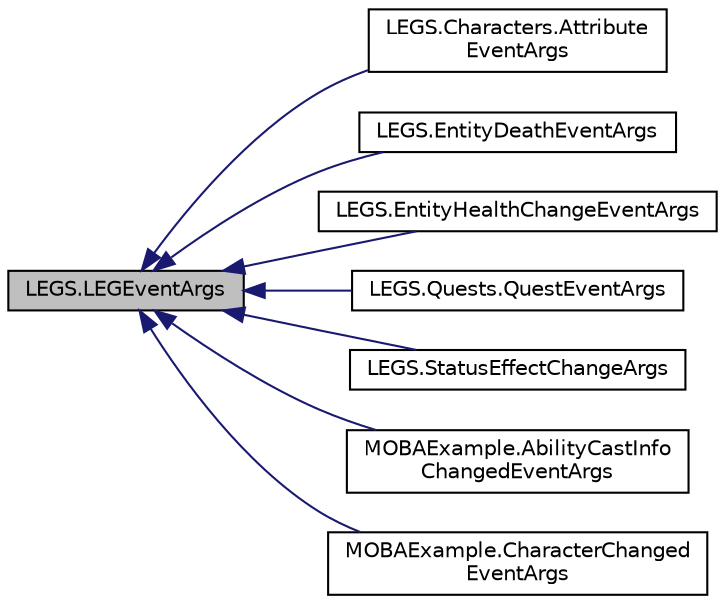 digraph "LEGS.LEGEventArgs"
{
 // LATEX_PDF_SIZE
  edge [fontname="Helvetica",fontsize="10",labelfontname="Helvetica",labelfontsize="10"];
  node [fontname="Helvetica",fontsize="10",shape=record];
  rankdir="LR";
  Node1 [label="LEGS.LEGEventArgs",height=0.2,width=0.4,color="black", fillcolor="grey75", style="filled", fontcolor="black",tooltip="LeGS event arguments base, for all events from EventManager"];
  Node1 -> Node2 [dir="back",color="midnightblue",fontsize="10",style="solid",fontname="Helvetica"];
  Node2 [label="LEGS.Characters.Attribute\lEventArgs",height=0.2,width=0.4,color="black", fillcolor="white", style="filled",URL="$classLEGS_1_1Characters_1_1AttributeEventArgs.html",tooltip="LEGEventArgs when an IAttributeHolder's attribute gets added, removed or modified"];
  Node1 -> Node3 [dir="back",color="midnightblue",fontsize="10",style="solid",fontname="Helvetica"];
  Node3 [label="LEGS.EntityDeathEventArgs",height=0.2,width=0.4,color="black", fillcolor="white", style="filled",URL="$classLEGS_1_1EntityDeathEventArgs.html",tooltip="When an IEntity gets destroyed"];
  Node1 -> Node4 [dir="back",color="midnightblue",fontsize="10",style="solid",fontname="Helvetica"];
  Node4 [label="LEGS.EntityHealthChangeEventArgs",height=0.2,width=0.4,color="black", fillcolor="white", style="filled",URL="$classLEGS_1_1EntityHealthChangeEventArgs.html",tooltip="When an IDamageable's health changes"];
  Node1 -> Node5 [dir="back",color="midnightblue",fontsize="10",style="solid",fontname="Helvetica"];
  Node5 [label="LEGS.Quests.QuestEventArgs",height=0.2,width=0.4,color="black", fillcolor="white", style="filled",URL="$classLEGS_1_1Quests_1_1QuestEventArgs.html",tooltip=" "];
  Node1 -> Node6 [dir="back",color="midnightblue",fontsize="10",style="solid",fontname="Helvetica"];
  Node6 [label="LEGS.StatusEffectChangeArgs",height=0.2,width=0.4,color="black", fillcolor="white", style="filled",URL="$classLEGS_1_1StatusEffectChangeArgs.html",tooltip="Event for changing of an IStatusEffect in an IEntity"];
  Node1 -> Node7 [dir="back",color="midnightblue",fontsize="10",style="solid",fontname="Helvetica"];
  Node7 [label="MOBAExample.AbilityCastInfo\lChangedEventArgs",height=0.2,width=0.4,color="black", fillcolor="white", style="filled",URL="$classMOBAExample_1_1AbilityCastInfoChangedEventArgs.html",tooltip="When an AbilityCastInfo has been changed on attached MOBAAbilityCaster. Often AbilityCastInfo...."];
  Node1 -> Node8 [dir="back",color="midnightblue",fontsize="10",style="solid",fontname="Helvetica"];
  Node8 [label="MOBAExample.CharacterChanged\lEventArgs",height=0.2,width=0.4,color="black", fillcolor="white", style="filled",URL="$classMOBAExample_1_1CharacterChangedEventArgs.html",tooltip="When a MOBACharacter has been altered. Often MOBACharacter.Mana or CharacterExperience...."];
}
